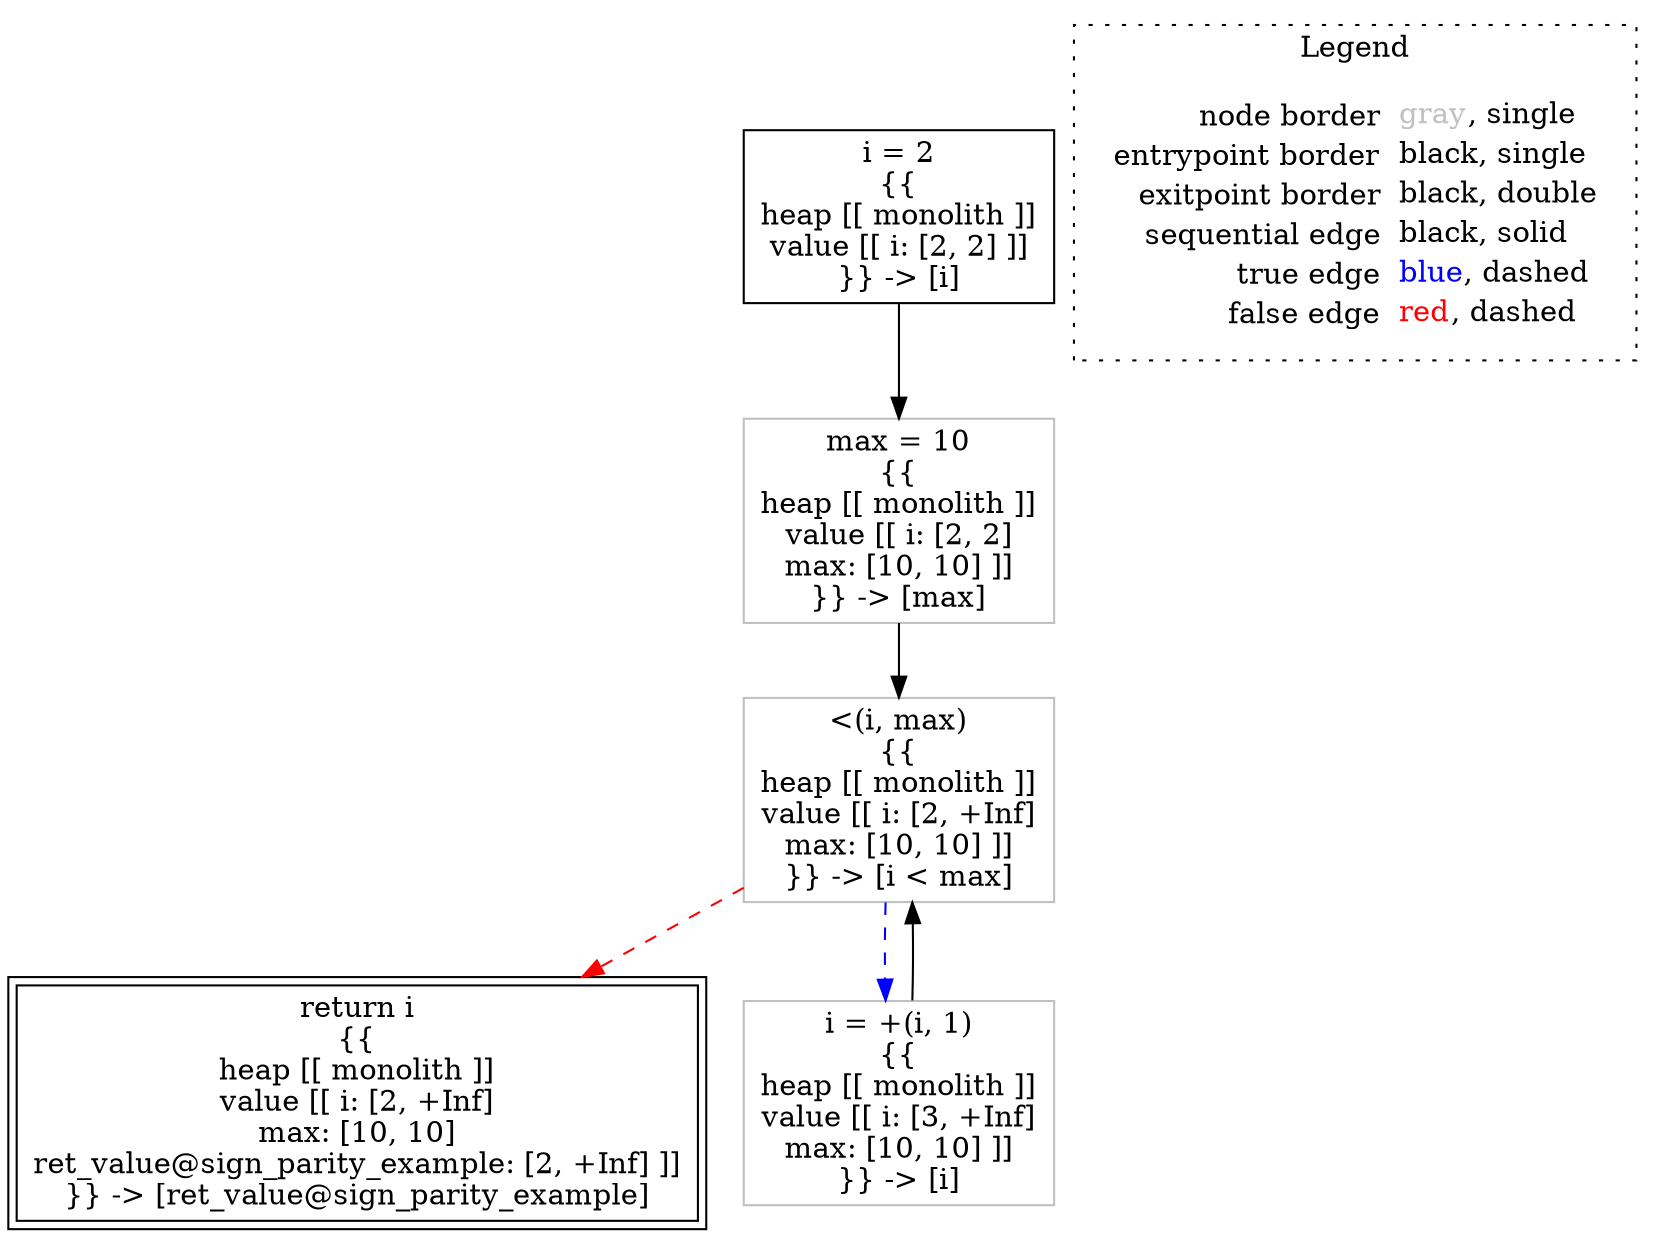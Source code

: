 digraph {
	"node0" [shape="rect",color="black",label=<i = 2<BR/>{{<BR/>heap [[ monolith ]]<BR/>value [[ i: [2, 2] ]]<BR/>}} -&gt; [i]>];
	"node1" [shape="rect",color="gray",label=<&lt;(i, max)<BR/>{{<BR/>heap [[ monolith ]]<BR/>value [[ i: [2, +Inf]<BR/>max: [10, 10] ]]<BR/>}} -&gt; [i &lt; max]>];
	"node2" [shape="rect",color="gray",label=<max = 10<BR/>{{<BR/>heap [[ monolith ]]<BR/>value [[ i: [2, 2]<BR/>max: [10, 10] ]]<BR/>}} -&gt; [max]>];
	"node3" [shape="rect",color="black",peripheries="2",label=<return i<BR/>{{<BR/>heap [[ monolith ]]<BR/>value [[ i: [2, +Inf]<BR/>max: [10, 10]<BR/>ret_value@sign_parity_example: [2, +Inf] ]]<BR/>}} -&gt; [ret_value@sign_parity_example]>];
	"node4" [shape="rect",color="gray",label=<i = +(i, 1)<BR/>{{<BR/>heap [[ monolith ]]<BR/>value [[ i: [3, +Inf]<BR/>max: [10, 10] ]]<BR/>}} -&gt; [i]>];
	"node1" -> "node3" [color="red",style="dashed"];
	"node1" -> "node4" [color="blue",style="dashed"];
	"node2" -> "node1" [color="black"];
	"node4" -> "node1" [color="black"];
	"node0" -> "node2" [color="black"];
subgraph cluster_legend {
	label="Legend";
	style=dotted;
	node [shape=plaintext];
	"legend" [label=<<table border="0" cellpadding="2" cellspacing="0" cellborder="0"><tr><td align="right">node border&nbsp;</td><td align="left"><font color="gray">gray</font>, single</td></tr><tr><td align="right">entrypoint border&nbsp;</td><td align="left"><font color="black">black</font>, single</td></tr><tr><td align="right">exitpoint border&nbsp;</td><td align="left"><font color="black">black</font>, double</td></tr><tr><td align="right">sequential edge&nbsp;</td><td align="left"><font color="black">black</font>, solid</td></tr><tr><td align="right">true edge&nbsp;</td><td align="left"><font color="blue">blue</font>, dashed</td></tr><tr><td align="right">false edge&nbsp;</td><td align="left"><font color="red">red</font>, dashed</td></tr></table>>];
}

}
